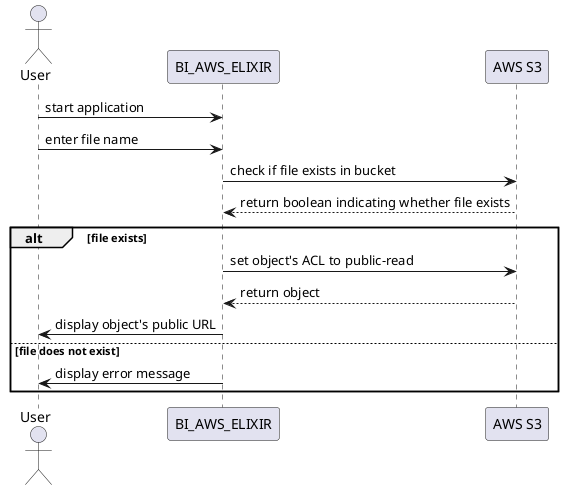 @startuml DataObject_Publish

actor User

participant "BI_AWS_ELIXIR" as App
participant "AWS S3" as S3

User -> App: start application
User -> App: enter file name
App -> S3: check if file exists in bucket
S3 --> App: return boolean indicating whether file exists

alt file exists
  App -> S3: set object's ACL to public-read
  S3 --> App: return object
  App -> User: display object's public URL
else file does not exist
  App -> User: display error message
end

@enduml
